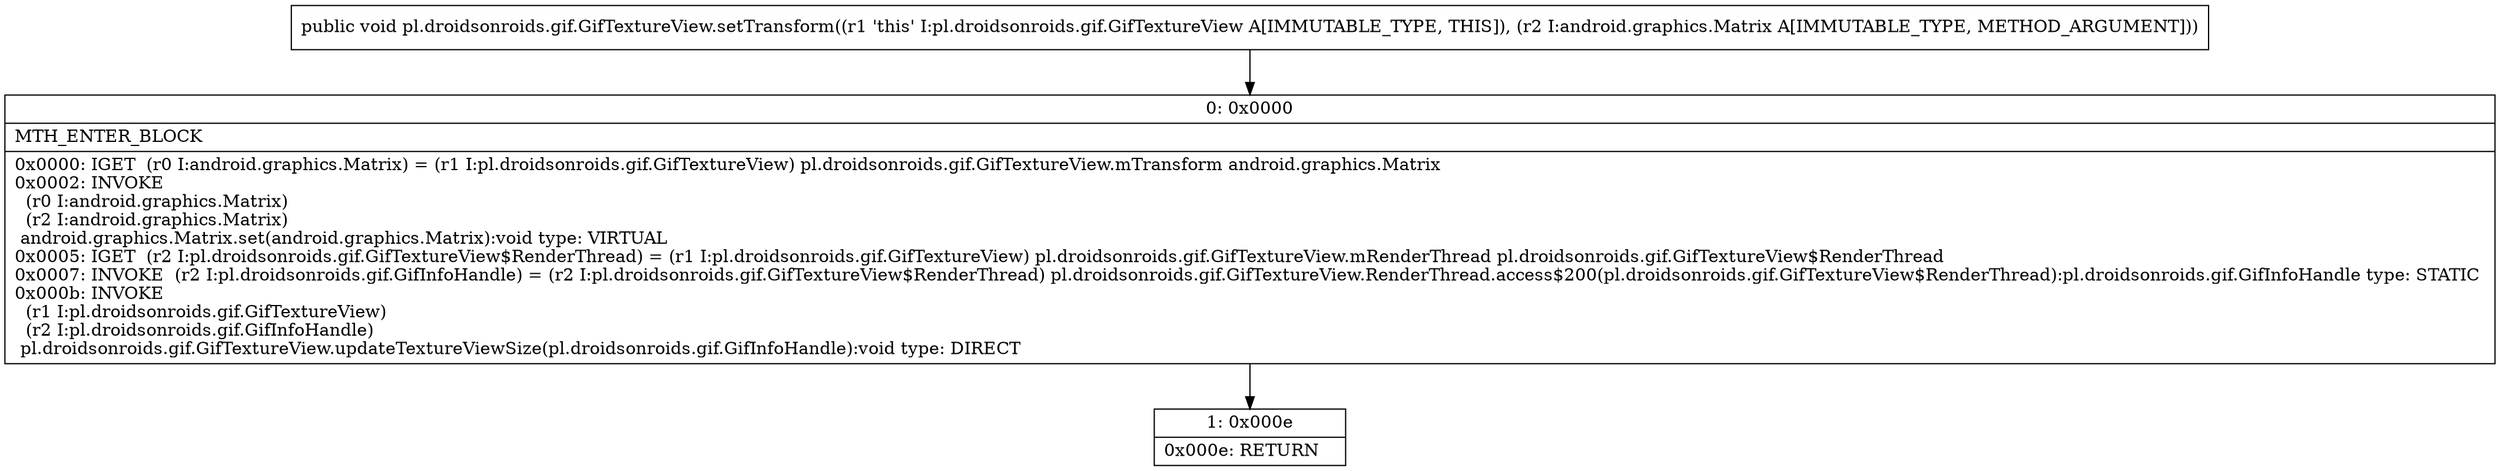 digraph "CFG forpl.droidsonroids.gif.GifTextureView.setTransform(Landroid\/graphics\/Matrix;)V" {
Node_0 [shape=record,label="{0\:\ 0x0000|MTH_ENTER_BLOCK\l|0x0000: IGET  (r0 I:android.graphics.Matrix) = (r1 I:pl.droidsonroids.gif.GifTextureView) pl.droidsonroids.gif.GifTextureView.mTransform android.graphics.Matrix \l0x0002: INVOKE  \l  (r0 I:android.graphics.Matrix)\l  (r2 I:android.graphics.Matrix)\l android.graphics.Matrix.set(android.graphics.Matrix):void type: VIRTUAL \l0x0005: IGET  (r2 I:pl.droidsonroids.gif.GifTextureView$RenderThread) = (r1 I:pl.droidsonroids.gif.GifTextureView) pl.droidsonroids.gif.GifTextureView.mRenderThread pl.droidsonroids.gif.GifTextureView$RenderThread \l0x0007: INVOKE  (r2 I:pl.droidsonroids.gif.GifInfoHandle) = (r2 I:pl.droidsonroids.gif.GifTextureView$RenderThread) pl.droidsonroids.gif.GifTextureView.RenderThread.access$200(pl.droidsonroids.gif.GifTextureView$RenderThread):pl.droidsonroids.gif.GifInfoHandle type: STATIC \l0x000b: INVOKE  \l  (r1 I:pl.droidsonroids.gif.GifTextureView)\l  (r2 I:pl.droidsonroids.gif.GifInfoHandle)\l pl.droidsonroids.gif.GifTextureView.updateTextureViewSize(pl.droidsonroids.gif.GifInfoHandle):void type: DIRECT \l}"];
Node_1 [shape=record,label="{1\:\ 0x000e|0x000e: RETURN   \l}"];
MethodNode[shape=record,label="{public void pl.droidsonroids.gif.GifTextureView.setTransform((r1 'this' I:pl.droidsonroids.gif.GifTextureView A[IMMUTABLE_TYPE, THIS]), (r2 I:android.graphics.Matrix A[IMMUTABLE_TYPE, METHOD_ARGUMENT])) }"];
MethodNode -> Node_0;
Node_0 -> Node_1;
}


